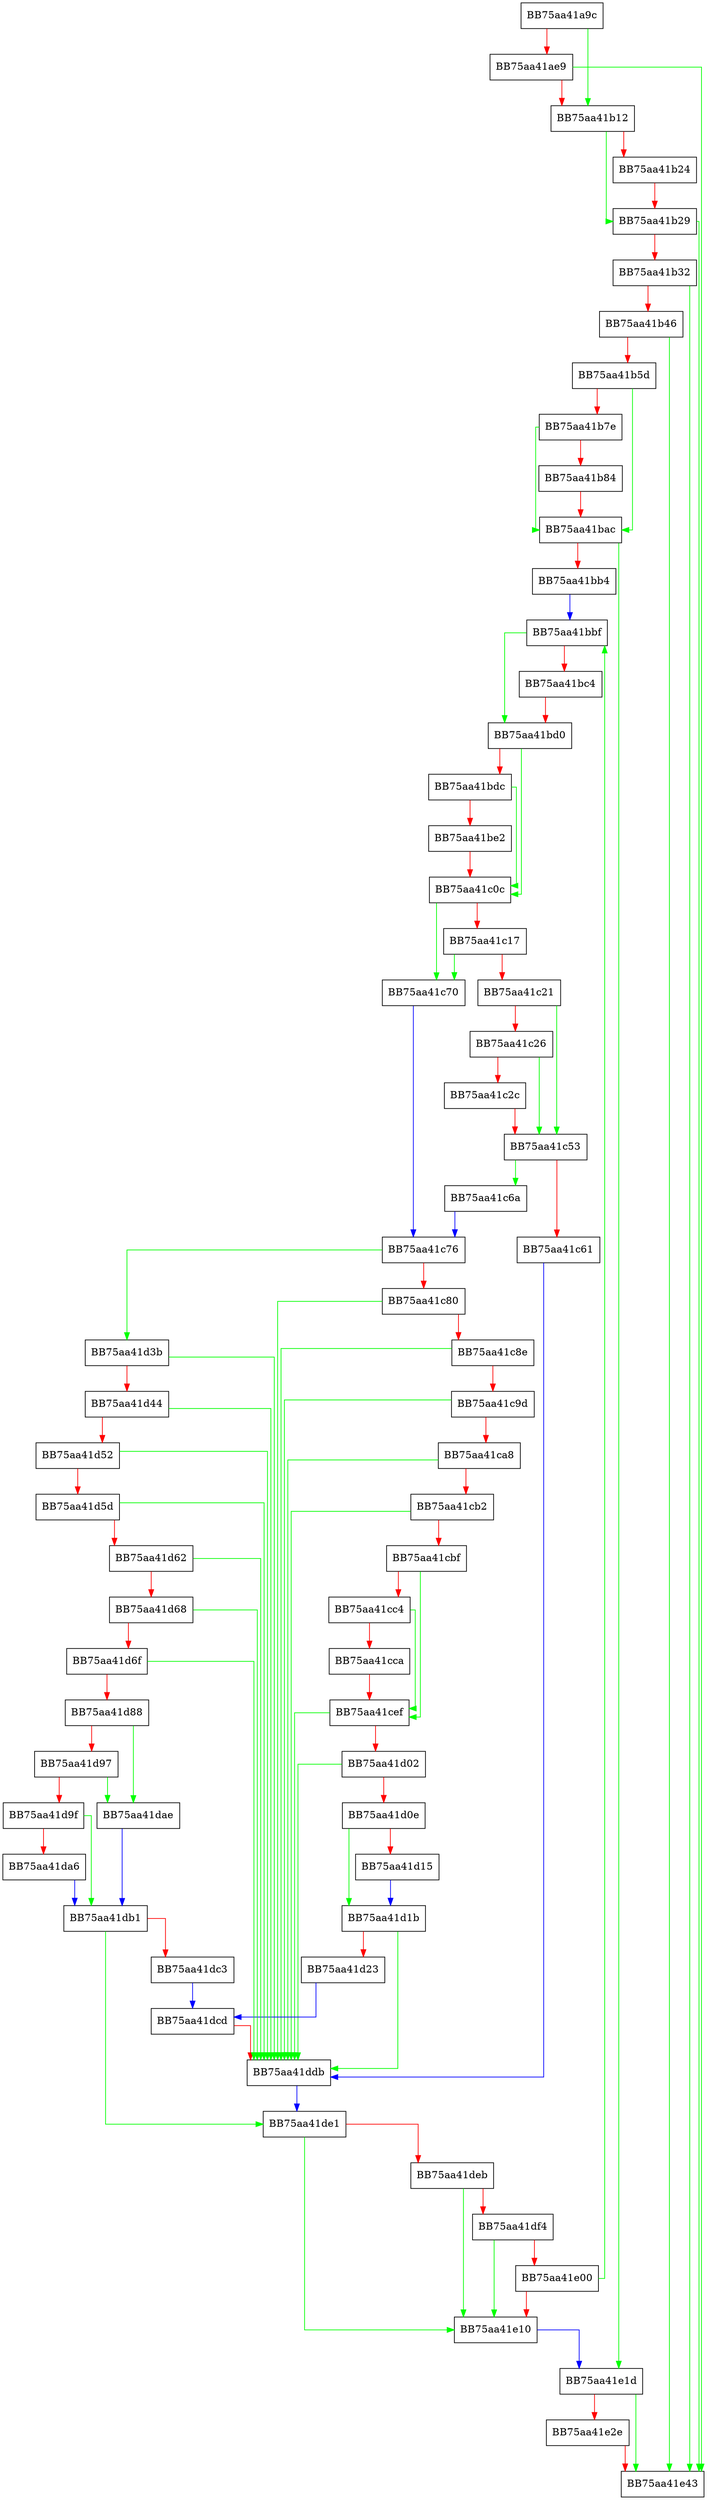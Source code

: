 digraph X5_CleanWorkBook {
  node [shape="box"];
  graph [splines=ortho];
  BB75aa41a9c -> BB75aa41b12 [color="green"];
  BB75aa41a9c -> BB75aa41ae9 [color="red"];
  BB75aa41ae9 -> BB75aa41e43 [color="green"];
  BB75aa41ae9 -> BB75aa41b12 [color="red"];
  BB75aa41b12 -> BB75aa41b29 [color="green"];
  BB75aa41b12 -> BB75aa41b24 [color="red"];
  BB75aa41b24 -> BB75aa41b29 [color="red"];
  BB75aa41b29 -> BB75aa41e43 [color="green"];
  BB75aa41b29 -> BB75aa41b32 [color="red"];
  BB75aa41b32 -> BB75aa41e43 [color="green"];
  BB75aa41b32 -> BB75aa41b46 [color="red"];
  BB75aa41b46 -> BB75aa41e43 [color="green"];
  BB75aa41b46 -> BB75aa41b5d [color="red"];
  BB75aa41b5d -> BB75aa41bac [color="green"];
  BB75aa41b5d -> BB75aa41b7e [color="red"];
  BB75aa41b7e -> BB75aa41bac [color="green"];
  BB75aa41b7e -> BB75aa41b84 [color="red"];
  BB75aa41b84 -> BB75aa41bac [color="red"];
  BB75aa41bac -> BB75aa41e1d [color="green"];
  BB75aa41bac -> BB75aa41bb4 [color="red"];
  BB75aa41bb4 -> BB75aa41bbf [color="blue"];
  BB75aa41bbf -> BB75aa41bd0 [color="green"];
  BB75aa41bbf -> BB75aa41bc4 [color="red"];
  BB75aa41bc4 -> BB75aa41bd0 [color="red"];
  BB75aa41bd0 -> BB75aa41c0c [color="green"];
  BB75aa41bd0 -> BB75aa41bdc [color="red"];
  BB75aa41bdc -> BB75aa41c0c [color="green"];
  BB75aa41bdc -> BB75aa41be2 [color="red"];
  BB75aa41be2 -> BB75aa41c0c [color="red"];
  BB75aa41c0c -> BB75aa41c70 [color="green"];
  BB75aa41c0c -> BB75aa41c17 [color="red"];
  BB75aa41c17 -> BB75aa41c70 [color="green"];
  BB75aa41c17 -> BB75aa41c21 [color="red"];
  BB75aa41c21 -> BB75aa41c53 [color="green"];
  BB75aa41c21 -> BB75aa41c26 [color="red"];
  BB75aa41c26 -> BB75aa41c53 [color="green"];
  BB75aa41c26 -> BB75aa41c2c [color="red"];
  BB75aa41c2c -> BB75aa41c53 [color="red"];
  BB75aa41c53 -> BB75aa41c6a [color="green"];
  BB75aa41c53 -> BB75aa41c61 [color="red"];
  BB75aa41c61 -> BB75aa41ddb [color="blue"];
  BB75aa41c6a -> BB75aa41c76 [color="blue"];
  BB75aa41c70 -> BB75aa41c76 [color="blue"];
  BB75aa41c76 -> BB75aa41d3b [color="green"];
  BB75aa41c76 -> BB75aa41c80 [color="red"];
  BB75aa41c80 -> BB75aa41ddb [color="green"];
  BB75aa41c80 -> BB75aa41c8e [color="red"];
  BB75aa41c8e -> BB75aa41ddb [color="green"];
  BB75aa41c8e -> BB75aa41c9d [color="red"];
  BB75aa41c9d -> BB75aa41ddb [color="green"];
  BB75aa41c9d -> BB75aa41ca8 [color="red"];
  BB75aa41ca8 -> BB75aa41ddb [color="green"];
  BB75aa41ca8 -> BB75aa41cb2 [color="red"];
  BB75aa41cb2 -> BB75aa41ddb [color="green"];
  BB75aa41cb2 -> BB75aa41cbf [color="red"];
  BB75aa41cbf -> BB75aa41cef [color="green"];
  BB75aa41cbf -> BB75aa41cc4 [color="red"];
  BB75aa41cc4 -> BB75aa41cef [color="green"];
  BB75aa41cc4 -> BB75aa41cca [color="red"];
  BB75aa41cca -> BB75aa41cef [color="red"];
  BB75aa41cef -> BB75aa41ddb [color="green"];
  BB75aa41cef -> BB75aa41d02 [color="red"];
  BB75aa41d02 -> BB75aa41ddb [color="green"];
  BB75aa41d02 -> BB75aa41d0e [color="red"];
  BB75aa41d0e -> BB75aa41d1b [color="green"];
  BB75aa41d0e -> BB75aa41d15 [color="red"];
  BB75aa41d15 -> BB75aa41d1b [color="blue"];
  BB75aa41d1b -> BB75aa41ddb [color="green"];
  BB75aa41d1b -> BB75aa41d23 [color="red"];
  BB75aa41d23 -> BB75aa41dcd [color="blue"];
  BB75aa41d3b -> BB75aa41ddb [color="green"];
  BB75aa41d3b -> BB75aa41d44 [color="red"];
  BB75aa41d44 -> BB75aa41ddb [color="green"];
  BB75aa41d44 -> BB75aa41d52 [color="red"];
  BB75aa41d52 -> BB75aa41ddb [color="green"];
  BB75aa41d52 -> BB75aa41d5d [color="red"];
  BB75aa41d5d -> BB75aa41ddb [color="green"];
  BB75aa41d5d -> BB75aa41d62 [color="red"];
  BB75aa41d62 -> BB75aa41ddb [color="green"];
  BB75aa41d62 -> BB75aa41d68 [color="red"];
  BB75aa41d68 -> BB75aa41ddb [color="green"];
  BB75aa41d68 -> BB75aa41d6f [color="red"];
  BB75aa41d6f -> BB75aa41ddb [color="green"];
  BB75aa41d6f -> BB75aa41d88 [color="red"];
  BB75aa41d88 -> BB75aa41dae [color="green"];
  BB75aa41d88 -> BB75aa41d97 [color="red"];
  BB75aa41d97 -> BB75aa41dae [color="green"];
  BB75aa41d97 -> BB75aa41d9f [color="red"];
  BB75aa41d9f -> BB75aa41db1 [color="green"];
  BB75aa41d9f -> BB75aa41da6 [color="red"];
  BB75aa41da6 -> BB75aa41db1 [color="blue"];
  BB75aa41dae -> BB75aa41db1 [color="blue"];
  BB75aa41db1 -> BB75aa41de1 [color="green"];
  BB75aa41db1 -> BB75aa41dc3 [color="red"];
  BB75aa41dc3 -> BB75aa41dcd [color="blue"];
  BB75aa41dcd -> BB75aa41ddb [color="red"];
  BB75aa41ddb -> BB75aa41de1 [color="blue"];
  BB75aa41de1 -> BB75aa41e10 [color="green"];
  BB75aa41de1 -> BB75aa41deb [color="red"];
  BB75aa41deb -> BB75aa41e10 [color="green"];
  BB75aa41deb -> BB75aa41df4 [color="red"];
  BB75aa41df4 -> BB75aa41e10 [color="green"];
  BB75aa41df4 -> BB75aa41e00 [color="red"];
  BB75aa41e00 -> BB75aa41bbf [color="green"];
  BB75aa41e00 -> BB75aa41e10 [color="red"];
  BB75aa41e10 -> BB75aa41e1d [color="blue"];
  BB75aa41e1d -> BB75aa41e43 [color="green"];
  BB75aa41e1d -> BB75aa41e2e [color="red"];
  BB75aa41e2e -> BB75aa41e43 [color="red"];
}